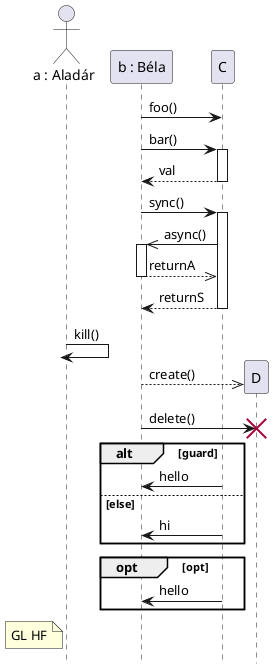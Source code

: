 @startuml
hide footbox

' lehet előre deklarálni résztvevőket '
actor A as "a : Aladár"
participant B as "b : Béla"

' de utólag is '
B -> C : foo()

' lehet aktiválni és leállítani '
B -> C ++ : bar()
return val

' vagy automatizálni'
autoactivate on

' nyíl típusok '
B -> C : sync()
C ->> B : async()
return returnA
return returnS

A -> A  -- :  kill()

create D
B -->> D : create()


B -> D -- : delete()
destroy D

autoactivate off
' viselkedés dolgok '

alt guard
C -> B -- : hello
else else
C -> B -- : hi
end

opt opt
C -> B -- : hello
end

note left of A
  GL HF
end note

@enduml